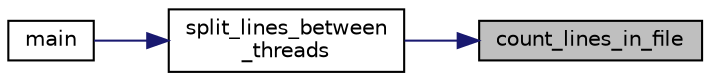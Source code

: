 digraph "count_lines_in_file"
{
 // INTERACTIVE_SVG=YES
 // LATEX_PDF_SIZE
  edge [fontname="Helvetica",fontsize="10",labelfontname="Helvetica",labelfontsize="10"];
  node [fontname="Helvetica",fontsize="10",shape=record];
  rankdir="RL";
  Node1 [label="count_lines_in_file",height=0.2,width=0.4,color="black", fillcolor="grey75", style="filled", fontcolor="black",tooltip="counts the number of lines in the file, that is, number of ' ' characters + 1 for the first line...."];
  Node1 -> Node2 [dir="back",color="midnightblue",fontsize="10",style="solid",fontname="Helvetica"];
  Node2 [label="split_lines_between\l_threads",height=0.2,width=0.4,color="black", fillcolor="white", style="filled",URL="$ceasar_8c.html#aea7f4beae607ecf057074dff358027c6",tooltip="Splits the file for farther proccessing by deviding its lines equally to the threads...."];
  Node2 -> Node3 [dir="back",color="midnightblue",fontsize="10",style="solid",fontname="Helvetica"];
  Node3 [label="main",height=0.2,width=0.4,color="black", fillcolor="white", style="filled",URL="$ceasar__ext_8h.html#a0ddf1224851353fc92bfbff6f499fa97",tooltip="Encrypts or decrypts a message from a file."];
}
